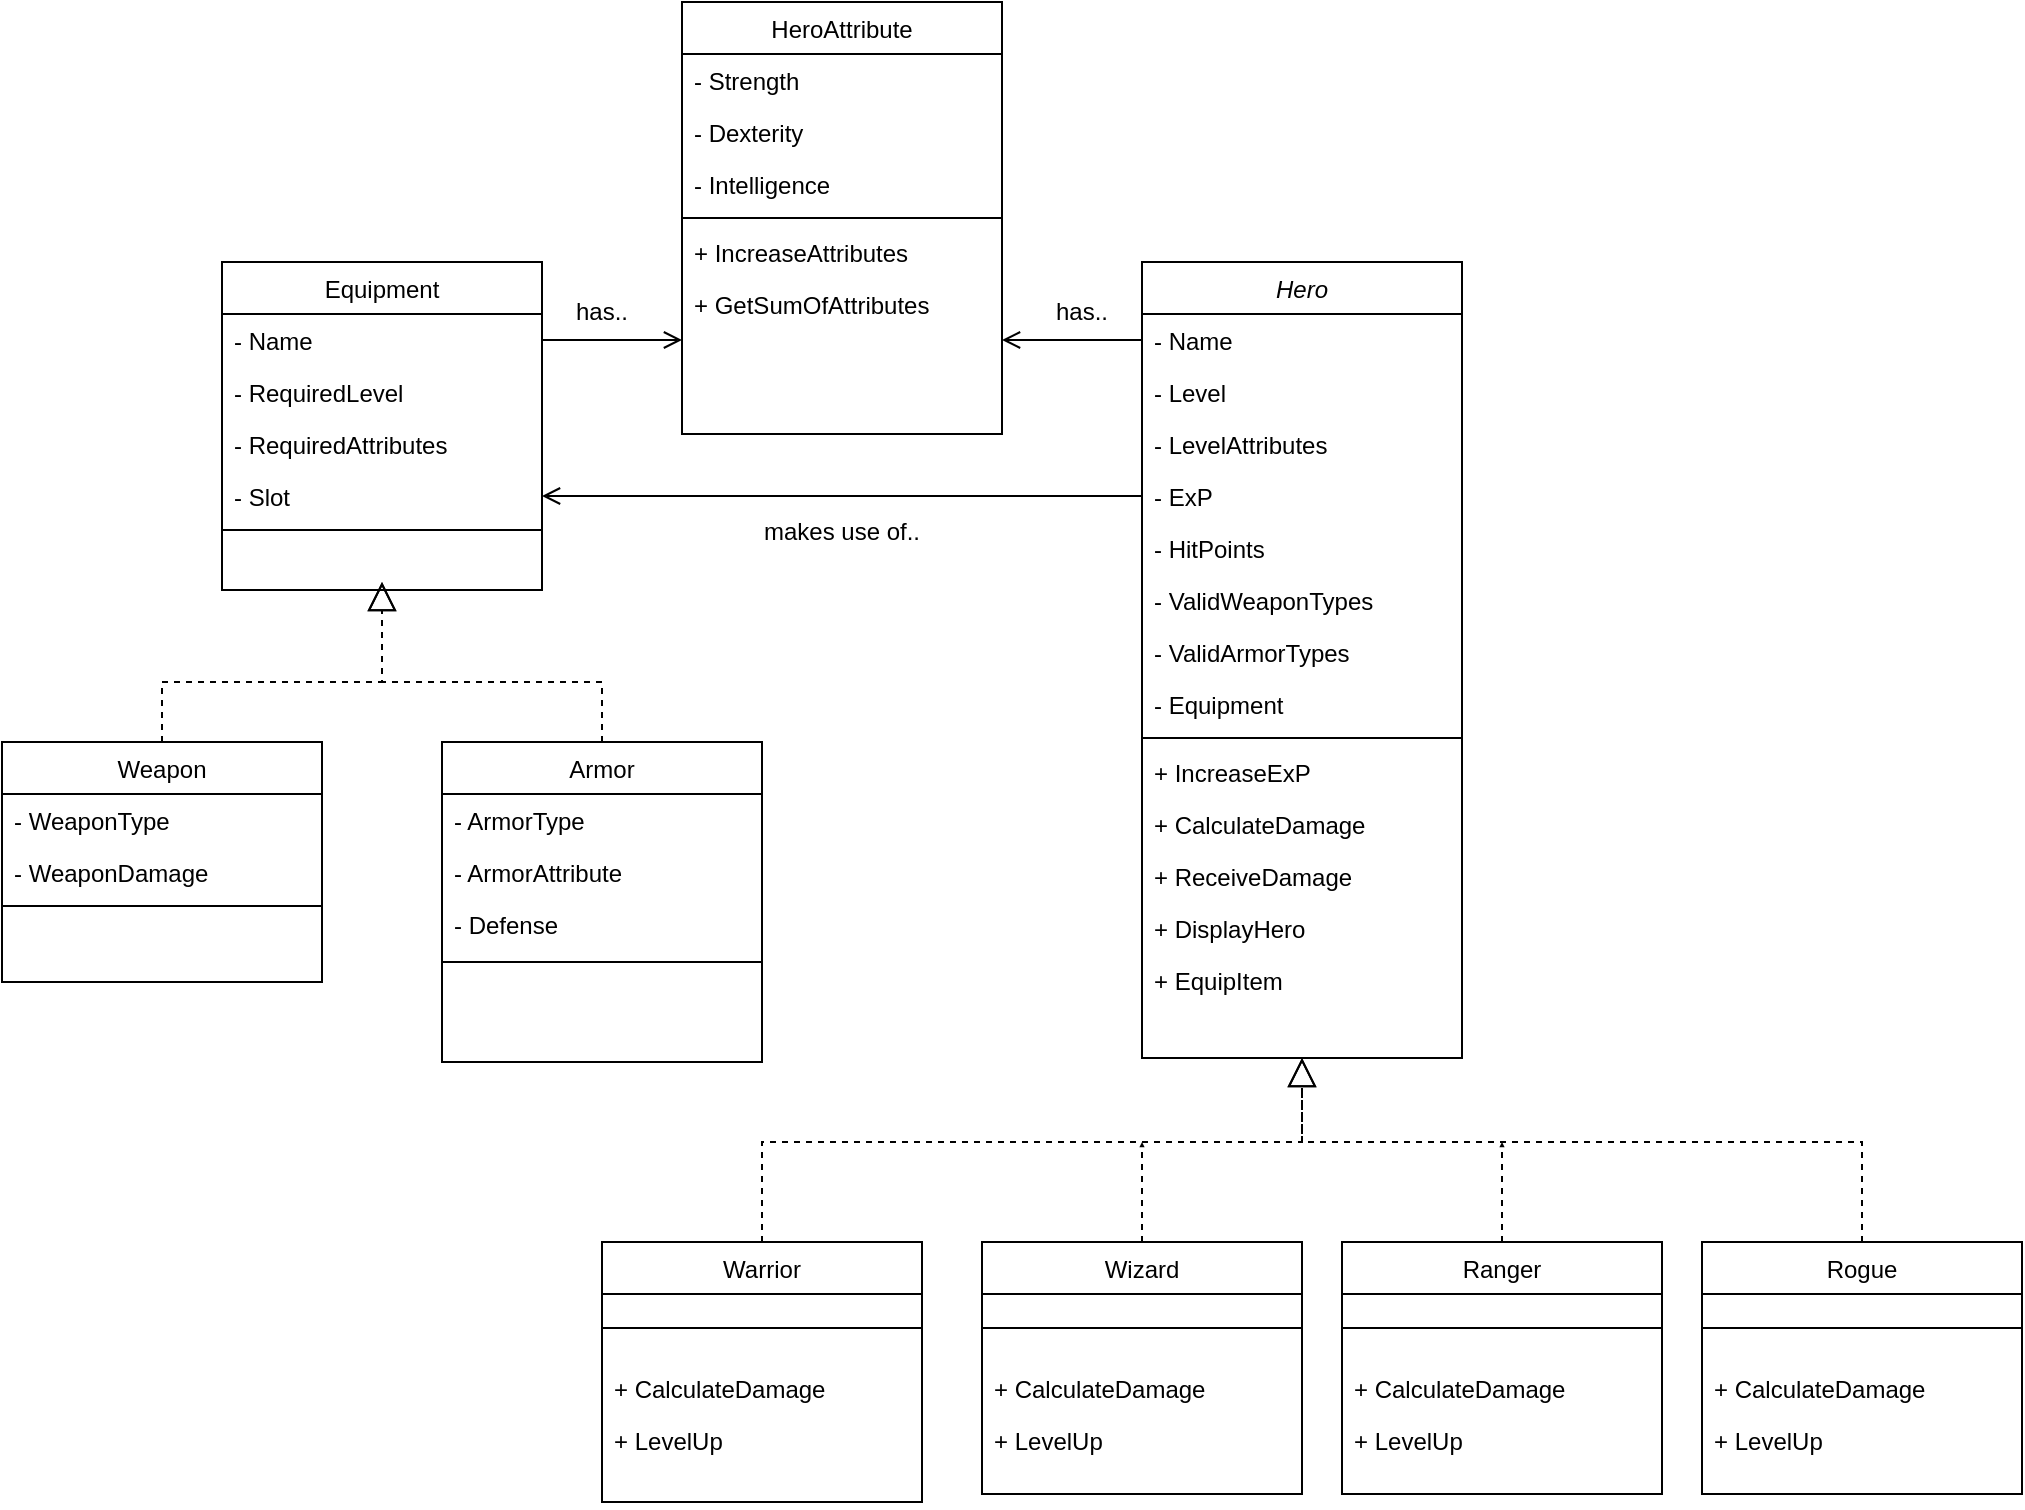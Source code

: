 <mxfile version="20.8.5" type="github">
  <diagram id="C5RBs43oDa-KdzZeNtuy" name="Page-1">
    <mxGraphModel dx="1059" dy="627" grid="1" gridSize="10" guides="1" tooltips="1" connect="1" arrows="1" fold="1" page="1" pageScale="1" pageWidth="1654" pageHeight="2336" math="0" shadow="0">
      <root>
        <mxCell id="WIyWlLk6GJQsqaUBKTNV-0" />
        <mxCell id="WIyWlLk6GJQsqaUBKTNV-1" parent="WIyWlLk6GJQsqaUBKTNV-0" />
        <mxCell id="zkfFHV4jXpPFQw0GAbJ--0" value="Hero" style="swimlane;fontStyle=2;align=center;verticalAlign=top;childLayout=stackLayout;horizontal=1;startSize=26;horizontalStack=0;resizeParent=1;resizeLast=0;collapsible=1;marginBottom=0;rounded=0;shadow=0;strokeWidth=1;" parent="WIyWlLk6GJQsqaUBKTNV-1" vertex="1">
          <mxGeometry x="740" y="370" width="160" height="398" as="geometry">
            <mxRectangle x="230" y="140" width="160" height="26" as="alternateBounds" />
          </mxGeometry>
        </mxCell>
        <mxCell id="zkfFHV4jXpPFQw0GAbJ--1" value="- Name" style="text;align=left;verticalAlign=top;spacingLeft=4;spacingRight=4;overflow=hidden;rotatable=0;points=[[0,0.5],[1,0.5]];portConstraint=eastwest;" parent="zkfFHV4jXpPFQw0GAbJ--0" vertex="1">
          <mxGeometry y="26" width="160" height="26" as="geometry" />
        </mxCell>
        <mxCell id="zkfFHV4jXpPFQw0GAbJ--2" value="- Level" style="text;align=left;verticalAlign=top;spacingLeft=4;spacingRight=4;overflow=hidden;rotatable=0;points=[[0,0.5],[1,0.5]];portConstraint=eastwest;rounded=0;shadow=0;html=0;" parent="zkfFHV4jXpPFQw0GAbJ--0" vertex="1">
          <mxGeometry y="52" width="160" height="26" as="geometry" />
        </mxCell>
        <mxCell id="E2nA4_o-pbFWQW0Jvf6K-2" value="- LevelAttributes" style="text;align=left;verticalAlign=top;spacingLeft=4;spacingRight=4;overflow=hidden;rotatable=0;points=[[0,0.5],[1,0.5]];portConstraint=eastwest;rounded=0;shadow=0;html=0;" vertex="1" parent="zkfFHV4jXpPFQw0GAbJ--0">
          <mxGeometry y="78" width="160" height="26" as="geometry" />
        </mxCell>
        <mxCell id="E2nA4_o-pbFWQW0Jvf6K-20" value="- ExP" style="text;align=left;verticalAlign=top;spacingLeft=4;spacingRight=4;overflow=hidden;rotatable=0;points=[[0,0.5],[1,0.5]];portConstraint=eastwest;rounded=0;shadow=0;html=0;" vertex="1" parent="zkfFHV4jXpPFQw0GAbJ--0">
          <mxGeometry y="104" width="160" height="26" as="geometry" />
        </mxCell>
        <mxCell id="E2nA4_o-pbFWQW0Jvf6K-72" value="- HitPoints" style="text;align=left;verticalAlign=top;spacingLeft=4;spacingRight=4;overflow=hidden;rotatable=0;points=[[0,0.5],[1,0.5]];portConstraint=eastwest;rounded=0;shadow=0;html=0;" vertex="1" parent="zkfFHV4jXpPFQw0GAbJ--0">
          <mxGeometry y="130" width="160" height="26" as="geometry" />
        </mxCell>
        <mxCell id="zkfFHV4jXpPFQw0GAbJ--3" value="- ValidWeaponTypes" style="text;align=left;verticalAlign=top;spacingLeft=4;spacingRight=4;overflow=hidden;rotatable=0;points=[[0,0.5],[1,0.5]];portConstraint=eastwest;rounded=0;shadow=0;html=0;" parent="zkfFHV4jXpPFQw0GAbJ--0" vertex="1">
          <mxGeometry y="156" width="160" height="26" as="geometry" />
        </mxCell>
        <mxCell id="E2nA4_o-pbFWQW0Jvf6K-0" value="- ValidArmorTypes" style="text;align=left;verticalAlign=top;spacingLeft=4;spacingRight=4;overflow=hidden;rotatable=0;points=[[0,0.5],[1,0.5]];portConstraint=eastwest;rounded=0;shadow=0;html=0;" vertex="1" parent="zkfFHV4jXpPFQw0GAbJ--0">
          <mxGeometry y="182" width="160" height="26" as="geometry" />
        </mxCell>
        <mxCell id="E2nA4_o-pbFWQW0Jvf6K-1" value="- Equipment" style="text;align=left;verticalAlign=top;spacingLeft=4;spacingRight=4;overflow=hidden;rotatable=0;points=[[0,0.5],[1,0.5]];portConstraint=eastwest;rounded=0;shadow=0;html=0;" vertex="1" parent="zkfFHV4jXpPFQw0GAbJ--0">
          <mxGeometry y="208" width="160" height="26" as="geometry" />
        </mxCell>
        <mxCell id="zkfFHV4jXpPFQw0GAbJ--4" value="" style="line;html=1;strokeWidth=1;align=left;verticalAlign=middle;spacingTop=-1;spacingLeft=3;spacingRight=3;rotatable=0;labelPosition=right;points=[];portConstraint=eastwest;" parent="zkfFHV4jXpPFQw0GAbJ--0" vertex="1">
          <mxGeometry y="234" width="160" height="8" as="geometry" />
        </mxCell>
        <mxCell id="E2nA4_o-pbFWQW0Jvf6K-21" value="+ IncreaseExP" style="text;align=left;verticalAlign=top;spacingLeft=4;spacingRight=4;overflow=hidden;rotatable=0;points=[[0,0.5],[1,0.5]];portConstraint=eastwest;rounded=0;shadow=0;html=0;" vertex="1" parent="zkfFHV4jXpPFQw0GAbJ--0">
          <mxGeometry y="242" width="160" height="26" as="geometry" />
        </mxCell>
        <mxCell id="E2nA4_o-pbFWQW0Jvf6K-23" value="+ CalculateDamage" style="text;align=left;verticalAlign=top;spacingLeft=4;spacingRight=4;overflow=hidden;rotatable=0;points=[[0,0.5],[1,0.5]];portConstraint=eastwest;rounded=0;shadow=0;html=0;" vertex="1" parent="zkfFHV4jXpPFQw0GAbJ--0">
          <mxGeometry y="268" width="160" height="26" as="geometry" />
        </mxCell>
        <mxCell id="E2nA4_o-pbFWQW0Jvf6K-24" value="+ ReceiveDamage" style="text;align=left;verticalAlign=top;spacingLeft=4;spacingRight=4;overflow=hidden;rotatable=0;points=[[0,0.5],[1,0.5]];portConstraint=eastwest;rounded=0;shadow=0;html=0;" vertex="1" parent="zkfFHV4jXpPFQw0GAbJ--0">
          <mxGeometry y="294" width="160" height="26" as="geometry" />
        </mxCell>
        <mxCell id="E2nA4_o-pbFWQW0Jvf6K-25" value="+ DisplayHero" style="text;align=left;verticalAlign=top;spacingLeft=4;spacingRight=4;overflow=hidden;rotatable=0;points=[[0,0.5],[1,0.5]];portConstraint=eastwest;rounded=0;shadow=0;html=0;" vertex="1" parent="zkfFHV4jXpPFQw0GAbJ--0">
          <mxGeometry y="320" width="160" height="26" as="geometry" />
        </mxCell>
        <mxCell id="E2nA4_o-pbFWQW0Jvf6K-26" value="+ EquipItem" style="text;align=left;verticalAlign=top;spacingLeft=4;spacingRight=4;overflow=hidden;rotatable=0;points=[[0,0.5],[1,0.5]];portConstraint=eastwest;rounded=0;shadow=0;html=0;" vertex="1" parent="zkfFHV4jXpPFQw0GAbJ--0">
          <mxGeometry y="346" width="160" height="26" as="geometry" />
        </mxCell>
        <mxCell id="zkfFHV4jXpPFQw0GAbJ--17" value="HeroAttribute" style="swimlane;fontStyle=0;align=center;verticalAlign=top;childLayout=stackLayout;horizontal=1;startSize=26;horizontalStack=0;resizeParent=1;resizeLast=0;collapsible=1;marginBottom=0;rounded=0;shadow=0;strokeWidth=1;" parent="WIyWlLk6GJQsqaUBKTNV-1" vertex="1">
          <mxGeometry x="510" y="240" width="160" height="216" as="geometry">
            <mxRectangle x="550" y="140" width="160" height="26" as="alternateBounds" />
          </mxGeometry>
        </mxCell>
        <mxCell id="zkfFHV4jXpPFQw0GAbJ--18" value="- Strength" style="text;align=left;verticalAlign=top;spacingLeft=4;spacingRight=4;overflow=hidden;rotatable=0;points=[[0,0.5],[1,0.5]];portConstraint=eastwest;" parent="zkfFHV4jXpPFQw0GAbJ--17" vertex="1">
          <mxGeometry y="26" width="160" height="26" as="geometry" />
        </mxCell>
        <mxCell id="zkfFHV4jXpPFQw0GAbJ--19" value="- Dexterity" style="text;align=left;verticalAlign=top;spacingLeft=4;spacingRight=4;overflow=hidden;rotatable=0;points=[[0,0.5],[1,0.5]];portConstraint=eastwest;rounded=0;shadow=0;html=0;" parent="zkfFHV4jXpPFQw0GAbJ--17" vertex="1">
          <mxGeometry y="52" width="160" height="26" as="geometry" />
        </mxCell>
        <mxCell id="zkfFHV4jXpPFQw0GAbJ--20" value="- Intelligence" style="text;align=left;verticalAlign=top;spacingLeft=4;spacingRight=4;overflow=hidden;rotatable=0;points=[[0,0.5],[1,0.5]];portConstraint=eastwest;rounded=0;shadow=0;html=0;" parent="zkfFHV4jXpPFQw0GAbJ--17" vertex="1">
          <mxGeometry y="78" width="160" height="26" as="geometry" />
        </mxCell>
        <mxCell id="zkfFHV4jXpPFQw0GAbJ--23" value="" style="line;html=1;strokeWidth=1;align=left;verticalAlign=middle;spacingTop=-1;spacingLeft=3;spacingRight=3;rotatable=0;labelPosition=right;points=[];portConstraint=eastwest;" parent="zkfFHV4jXpPFQw0GAbJ--17" vertex="1">
          <mxGeometry y="104" width="160" height="8" as="geometry" />
        </mxCell>
        <mxCell id="zkfFHV4jXpPFQw0GAbJ--24" value="+ IncreaseAttributes" style="text;align=left;verticalAlign=top;spacingLeft=4;spacingRight=4;overflow=hidden;rotatable=0;points=[[0,0.5],[1,0.5]];portConstraint=eastwest;" parent="zkfFHV4jXpPFQw0GAbJ--17" vertex="1">
          <mxGeometry y="112" width="160" height="26" as="geometry" />
        </mxCell>
        <mxCell id="zkfFHV4jXpPFQw0GAbJ--25" value="+ GetSumOfAttributes" style="text;align=left;verticalAlign=top;spacingLeft=4;spacingRight=4;overflow=hidden;rotatable=0;points=[[0,0.5],[1,0.5]];portConstraint=eastwest;" parent="zkfFHV4jXpPFQw0GAbJ--17" vertex="1">
          <mxGeometry y="138" width="160" height="26" as="geometry" />
        </mxCell>
        <mxCell id="E2nA4_o-pbFWQW0Jvf6K-3" value="Equipment" style="swimlane;fontStyle=0;align=center;verticalAlign=top;childLayout=stackLayout;horizontal=1;startSize=26;horizontalStack=0;resizeParent=1;resizeLast=0;collapsible=1;marginBottom=0;rounded=0;shadow=0;strokeWidth=1;" vertex="1" parent="WIyWlLk6GJQsqaUBKTNV-1">
          <mxGeometry x="280" y="370" width="160" height="164" as="geometry">
            <mxRectangle x="130" y="380" width="160" height="26" as="alternateBounds" />
          </mxGeometry>
        </mxCell>
        <mxCell id="E2nA4_o-pbFWQW0Jvf6K-4" value="- Name" style="text;align=left;verticalAlign=top;spacingLeft=4;spacingRight=4;overflow=hidden;rotatable=0;points=[[0,0.5],[1,0.5]];portConstraint=eastwest;" vertex="1" parent="E2nA4_o-pbFWQW0Jvf6K-3">
          <mxGeometry y="26" width="160" height="26" as="geometry" />
        </mxCell>
        <mxCell id="E2nA4_o-pbFWQW0Jvf6K-9" value="- RequiredLevel" style="text;align=left;verticalAlign=top;spacingLeft=4;spacingRight=4;overflow=hidden;rotatable=0;points=[[0,0.5],[1,0.5]];portConstraint=eastwest;rounded=0;shadow=0;html=0;" vertex="1" parent="E2nA4_o-pbFWQW0Jvf6K-3">
          <mxGeometry y="52" width="160" height="26" as="geometry" />
        </mxCell>
        <mxCell id="E2nA4_o-pbFWQW0Jvf6K-61" value="- RequiredAttributes" style="text;align=left;verticalAlign=top;spacingLeft=4;spacingRight=4;overflow=hidden;rotatable=0;points=[[0,0.5],[1,0.5]];portConstraint=eastwest;rounded=0;shadow=0;html=0;" vertex="1" parent="E2nA4_o-pbFWQW0Jvf6K-3">
          <mxGeometry y="78" width="160" height="26" as="geometry" />
        </mxCell>
        <mxCell id="E2nA4_o-pbFWQW0Jvf6K-5" value="- Slot" style="text;align=left;verticalAlign=top;spacingLeft=4;spacingRight=4;overflow=hidden;rotatable=0;points=[[0,0.5],[1,0.5]];portConstraint=eastwest;rounded=0;shadow=0;html=0;" vertex="1" parent="E2nA4_o-pbFWQW0Jvf6K-3">
          <mxGeometry y="104" width="160" height="26" as="geometry" />
        </mxCell>
        <mxCell id="E2nA4_o-pbFWQW0Jvf6K-6" value="" style="line;html=1;strokeWidth=1;align=left;verticalAlign=middle;spacingTop=-1;spacingLeft=3;spacingRight=3;rotatable=0;labelPosition=right;points=[];portConstraint=eastwest;" vertex="1" parent="E2nA4_o-pbFWQW0Jvf6K-3">
          <mxGeometry y="130" width="160" height="8" as="geometry" />
        </mxCell>
        <mxCell id="E2nA4_o-pbFWQW0Jvf6K-10" value="Weapon" style="swimlane;fontStyle=0;align=center;verticalAlign=top;childLayout=stackLayout;horizontal=1;startSize=26;horizontalStack=0;resizeParent=1;resizeLast=0;collapsible=1;marginBottom=0;rounded=0;shadow=0;strokeWidth=1;" vertex="1" parent="WIyWlLk6GJQsqaUBKTNV-1">
          <mxGeometry x="170" y="610" width="160" height="120" as="geometry">
            <mxRectangle x="340" y="380" width="170" height="26" as="alternateBounds" />
          </mxGeometry>
        </mxCell>
        <mxCell id="E2nA4_o-pbFWQW0Jvf6K-11" value="- WeaponType" style="text;align=left;verticalAlign=top;spacingLeft=4;spacingRight=4;overflow=hidden;rotatable=0;points=[[0,0.5],[1,0.5]];portConstraint=eastwest;" vertex="1" parent="E2nA4_o-pbFWQW0Jvf6K-10">
          <mxGeometry y="26" width="160" height="26" as="geometry" />
        </mxCell>
        <mxCell id="E2nA4_o-pbFWQW0Jvf6K-18" value="- WeaponDamage" style="text;align=left;verticalAlign=top;spacingLeft=4;spacingRight=4;overflow=hidden;rotatable=0;points=[[0,0.5],[1,0.5]];portConstraint=eastwest;" vertex="1" parent="E2nA4_o-pbFWQW0Jvf6K-10">
          <mxGeometry y="52" width="160" height="26" as="geometry" />
        </mxCell>
        <mxCell id="E2nA4_o-pbFWQW0Jvf6K-12" value="" style="line;html=1;strokeWidth=1;align=left;verticalAlign=middle;spacingTop=-1;spacingLeft=3;spacingRight=3;rotatable=0;labelPosition=right;points=[];portConstraint=eastwest;" vertex="1" parent="E2nA4_o-pbFWQW0Jvf6K-10">
          <mxGeometry y="78" width="160" height="8" as="geometry" />
        </mxCell>
        <mxCell id="E2nA4_o-pbFWQW0Jvf6K-13" value="Armor" style="swimlane;fontStyle=0;align=center;verticalAlign=top;childLayout=stackLayout;horizontal=1;startSize=26;horizontalStack=0;resizeParent=1;resizeLast=0;collapsible=1;marginBottom=0;rounded=0;shadow=0;strokeWidth=1;" vertex="1" parent="WIyWlLk6GJQsqaUBKTNV-1">
          <mxGeometry x="390" y="610" width="160" height="160" as="geometry">
            <mxRectangle x="340" y="380" width="170" height="26" as="alternateBounds" />
          </mxGeometry>
        </mxCell>
        <mxCell id="E2nA4_o-pbFWQW0Jvf6K-14" value="- ArmorType" style="text;align=left;verticalAlign=top;spacingLeft=4;spacingRight=4;overflow=hidden;rotatable=0;points=[[0,0.5],[1,0.5]];portConstraint=eastwest;" vertex="1" parent="E2nA4_o-pbFWQW0Jvf6K-13">
          <mxGeometry y="26" width="160" height="26" as="geometry" />
        </mxCell>
        <mxCell id="E2nA4_o-pbFWQW0Jvf6K-19" value="- ArmorAttribute" style="text;align=left;verticalAlign=top;spacingLeft=4;spacingRight=4;overflow=hidden;rotatable=0;points=[[0,0.5],[1,0.5]];portConstraint=eastwest;" vertex="1" parent="E2nA4_o-pbFWQW0Jvf6K-13">
          <mxGeometry y="52" width="160" height="26" as="geometry" />
        </mxCell>
        <mxCell id="E2nA4_o-pbFWQW0Jvf6K-62" value="- Defense" style="text;align=left;verticalAlign=top;spacingLeft=4;spacingRight=4;overflow=hidden;rotatable=0;points=[[0,0.5],[1,0.5]];portConstraint=eastwest;" vertex="1" parent="E2nA4_o-pbFWQW0Jvf6K-13">
          <mxGeometry y="78" width="160" height="26" as="geometry" />
        </mxCell>
        <mxCell id="E2nA4_o-pbFWQW0Jvf6K-15" value="" style="line;html=1;strokeWidth=1;align=left;verticalAlign=middle;spacingTop=-1;spacingLeft=3;spacingRight=3;rotatable=0;labelPosition=right;points=[];portConstraint=eastwest;" vertex="1" parent="E2nA4_o-pbFWQW0Jvf6K-13">
          <mxGeometry y="104" width="160" height="12" as="geometry" />
        </mxCell>
        <mxCell id="E2nA4_o-pbFWQW0Jvf6K-29" value="" style="endArrow=block;dashed=1;endFill=0;endSize=12;html=1;rounded=0;exitX=0.5;exitY=0;exitDx=0;exitDy=0;" edge="1" parent="WIyWlLk6GJQsqaUBKTNV-1" source="E2nA4_o-pbFWQW0Jvf6K-13">
          <mxGeometry width="160" relative="1" as="geometry">
            <mxPoint x="540" y="560" as="sourcePoint" />
            <mxPoint x="360" y="530" as="targetPoint" />
            <Array as="points">
              <mxPoint x="470" y="580" />
              <mxPoint x="360" y="580" />
            </Array>
          </mxGeometry>
        </mxCell>
        <mxCell id="E2nA4_o-pbFWQW0Jvf6K-30" value="" style="endArrow=block;dashed=1;endFill=0;endSize=12;html=1;rounded=0;exitX=0.5;exitY=0;exitDx=0;exitDy=0;" edge="1" parent="WIyWlLk6GJQsqaUBKTNV-1" source="E2nA4_o-pbFWQW0Jvf6K-10">
          <mxGeometry width="160" relative="1" as="geometry">
            <mxPoint x="540" y="560" as="sourcePoint" />
            <mxPoint x="360" y="530" as="targetPoint" />
            <Array as="points">
              <mxPoint x="250" y="580" />
              <mxPoint x="360" y="580" />
            </Array>
          </mxGeometry>
        </mxCell>
        <mxCell id="E2nA4_o-pbFWQW0Jvf6K-31" value="" style="endArrow=open;endFill=1;endSize=7;html=1;rounded=0;exitX=1;exitY=0.5;exitDx=0;exitDy=0;" edge="1" parent="WIyWlLk6GJQsqaUBKTNV-1" source="E2nA4_o-pbFWQW0Jvf6K-4">
          <mxGeometry width="160" relative="1" as="geometry">
            <mxPoint x="540" y="560" as="sourcePoint" />
            <mxPoint x="510" y="409" as="targetPoint" />
          </mxGeometry>
        </mxCell>
        <mxCell id="E2nA4_o-pbFWQW0Jvf6K-32" value="" style="endArrow=open;endFill=1;endSize=7;html=1;rounded=0;exitX=0;exitY=0.5;exitDx=0;exitDy=0;" edge="1" parent="WIyWlLk6GJQsqaUBKTNV-1" source="zkfFHV4jXpPFQw0GAbJ--1">
          <mxGeometry width="160" relative="1" as="geometry">
            <mxPoint x="630" y="480" as="sourcePoint" />
            <mxPoint x="670" y="409" as="targetPoint" />
          </mxGeometry>
        </mxCell>
        <mxCell id="E2nA4_o-pbFWQW0Jvf6K-33" value="" style="endArrow=open;endFill=1;endSize=7;html=1;rounded=0;exitX=0;exitY=0.5;exitDx=0;exitDy=0;" edge="1" parent="WIyWlLk6GJQsqaUBKTNV-1" source="E2nA4_o-pbFWQW0Jvf6K-20">
          <mxGeometry width="160" relative="1" as="geometry">
            <mxPoint x="460" y="429" as="sourcePoint" />
            <mxPoint x="440" y="487" as="targetPoint" />
          </mxGeometry>
        </mxCell>
        <mxCell id="E2nA4_o-pbFWQW0Jvf6K-34" value="has.." style="text;html=1;strokeColor=none;fillColor=none;align=center;verticalAlign=middle;whiteSpace=wrap;rounded=0;" vertex="1" parent="WIyWlLk6GJQsqaUBKTNV-1">
          <mxGeometry x="680" y="380" width="60" height="30" as="geometry" />
        </mxCell>
        <mxCell id="E2nA4_o-pbFWQW0Jvf6K-35" value="has.." style="text;html=1;strokeColor=none;fillColor=none;align=center;verticalAlign=middle;whiteSpace=wrap;rounded=0;" vertex="1" parent="WIyWlLk6GJQsqaUBKTNV-1">
          <mxGeometry x="440" y="380" width="60" height="30" as="geometry" />
        </mxCell>
        <mxCell id="E2nA4_o-pbFWQW0Jvf6K-36" value="makes use of.." style="text;html=1;strokeColor=none;fillColor=none;align=center;verticalAlign=middle;whiteSpace=wrap;rounded=0;" vertex="1" parent="WIyWlLk6GJQsqaUBKTNV-1">
          <mxGeometry x="540" y="490" width="100" height="30" as="geometry" />
        </mxCell>
        <mxCell id="E2nA4_o-pbFWQW0Jvf6K-37" value="Warrior" style="swimlane;fontStyle=0;align=center;verticalAlign=top;childLayout=stackLayout;horizontal=1;startSize=26;horizontalStack=0;resizeParent=1;resizeLast=0;collapsible=1;marginBottom=0;rounded=0;shadow=0;strokeWidth=1;" vertex="1" parent="WIyWlLk6GJQsqaUBKTNV-1">
          <mxGeometry x="470" y="860" width="160" height="130" as="geometry">
            <mxRectangle x="340" y="380" width="170" height="26" as="alternateBounds" />
          </mxGeometry>
        </mxCell>
        <mxCell id="E2nA4_o-pbFWQW0Jvf6K-40" value="" style="line;html=1;strokeWidth=1;align=left;verticalAlign=middle;spacingTop=-1;spacingLeft=3;spacingRight=3;rotatable=0;labelPosition=right;points=[];portConstraint=eastwest;" vertex="1" parent="E2nA4_o-pbFWQW0Jvf6K-37">
          <mxGeometry y="26" width="160" height="34" as="geometry" />
        </mxCell>
        <mxCell id="E2nA4_o-pbFWQW0Jvf6K-77" value="+ CalculateDamage" style="text;align=left;verticalAlign=top;spacingLeft=4;spacingRight=4;overflow=hidden;rotatable=0;points=[[0,0.5],[1,0.5]];portConstraint=eastwest;rounded=0;shadow=0;html=0;" vertex="1" parent="E2nA4_o-pbFWQW0Jvf6K-37">
          <mxGeometry y="60" width="160" height="26" as="geometry" />
        </mxCell>
        <mxCell id="E2nA4_o-pbFWQW0Jvf6K-73" value="+ LevelUp" style="text;align=left;verticalAlign=top;spacingLeft=4;spacingRight=4;overflow=hidden;rotatable=0;points=[[0,0.5],[1,0.5]];portConstraint=eastwest;rounded=0;shadow=0;html=0;" vertex="1" parent="E2nA4_o-pbFWQW0Jvf6K-37">
          <mxGeometry y="86" width="160" height="44" as="geometry" />
        </mxCell>
        <mxCell id="E2nA4_o-pbFWQW0Jvf6K-41" value="Wizard" style="swimlane;fontStyle=0;align=center;verticalAlign=top;childLayout=stackLayout;horizontal=1;startSize=26;horizontalStack=0;resizeParent=1;resizeLast=0;collapsible=1;marginBottom=0;rounded=0;shadow=0;strokeWidth=1;" vertex="1" parent="WIyWlLk6GJQsqaUBKTNV-1">
          <mxGeometry x="660" y="860" width="160" height="126" as="geometry">
            <mxRectangle x="340" y="380" width="170" height="26" as="alternateBounds" />
          </mxGeometry>
        </mxCell>
        <mxCell id="E2nA4_o-pbFWQW0Jvf6K-44" value="" style="line;html=1;strokeWidth=1;align=left;verticalAlign=middle;spacingTop=-1;spacingLeft=3;spacingRight=3;rotatable=0;labelPosition=right;points=[];portConstraint=eastwest;" vertex="1" parent="E2nA4_o-pbFWQW0Jvf6K-41">
          <mxGeometry y="26" width="160" height="34" as="geometry" />
        </mxCell>
        <mxCell id="E2nA4_o-pbFWQW0Jvf6K-78" value="+ CalculateDamage" style="text;align=left;verticalAlign=top;spacingLeft=4;spacingRight=4;overflow=hidden;rotatable=0;points=[[0,0.5],[1,0.5]];portConstraint=eastwest;rounded=0;shadow=0;html=0;" vertex="1" parent="E2nA4_o-pbFWQW0Jvf6K-41">
          <mxGeometry y="60" width="160" height="26" as="geometry" />
        </mxCell>
        <mxCell id="E2nA4_o-pbFWQW0Jvf6K-74" value="+ LevelUp" style="text;align=left;verticalAlign=top;spacingLeft=4;spacingRight=4;overflow=hidden;rotatable=0;points=[[0,0.5],[1,0.5]];portConstraint=eastwest;rounded=0;shadow=0;html=0;" vertex="1" parent="E2nA4_o-pbFWQW0Jvf6K-41">
          <mxGeometry y="86" width="160" height="26" as="geometry" />
        </mxCell>
        <mxCell id="E2nA4_o-pbFWQW0Jvf6K-45" value="Ranger" style="swimlane;fontStyle=0;align=center;verticalAlign=top;childLayout=stackLayout;horizontal=1;startSize=26;horizontalStack=0;resizeParent=1;resizeLast=0;collapsible=1;marginBottom=0;rounded=0;shadow=0;strokeWidth=1;" vertex="1" parent="WIyWlLk6GJQsqaUBKTNV-1">
          <mxGeometry x="840" y="860" width="160" height="126" as="geometry">
            <mxRectangle x="340" y="380" width="170" height="26" as="alternateBounds" />
          </mxGeometry>
        </mxCell>
        <mxCell id="E2nA4_o-pbFWQW0Jvf6K-48" value="" style="line;html=1;strokeWidth=1;align=left;verticalAlign=middle;spacingTop=-1;spacingLeft=3;spacingRight=3;rotatable=0;labelPosition=right;points=[];portConstraint=eastwest;" vertex="1" parent="E2nA4_o-pbFWQW0Jvf6K-45">
          <mxGeometry y="26" width="160" height="34" as="geometry" />
        </mxCell>
        <mxCell id="E2nA4_o-pbFWQW0Jvf6K-79" value="+ CalculateDamage" style="text;align=left;verticalAlign=top;spacingLeft=4;spacingRight=4;overflow=hidden;rotatable=0;points=[[0,0.5],[1,0.5]];portConstraint=eastwest;rounded=0;shadow=0;html=0;" vertex="1" parent="E2nA4_o-pbFWQW0Jvf6K-45">
          <mxGeometry y="60" width="160" height="26" as="geometry" />
        </mxCell>
        <mxCell id="E2nA4_o-pbFWQW0Jvf6K-75" value="+ LevelUp" style="text;align=left;verticalAlign=top;spacingLeft=4;spacingRight=4;overflow=hidden;rotatable=0;points=[[0,0.5],[1,0.5]];portConstraint=eastwest;rounded=0;shadow=0;html=0;" vertex="1" parent="E2nA4_o-pbFWQW0Jvf6K-45">
          <mxGeometry y="86" width="160" height="26" as="geometry" />
        </mxCell>
        <mxCell id="E2nA4_o-pbFWQW0Jvf6K-49" value="Rogue" style="swimlane;fontStyle=0;align=center;verticalAlign=top;childLayout=stackLayout;horizontal=1;startSize=26;horizontalStack=0;resizeParent=1;resizeLast=0;collapsible=1;marginBottom=0;rounded=0;shadow=0;strokeWidth=1;" vertex="1" parent="WIyWlLk6GJQsqaUBKTNV-1">
          <mxGeometry x="1020" y="860" width="160" height="126" as="geometry">
            <mxRectangle x="340" y="380" width="170" height="26" as="alternateBounds" />
          </mxGeometry>
        </mxCell>
        <mxCell id="E2nA4_o-pbFWQW0Jvf6K-52" value="" style="line;html=1;strokeWidth=1;align=left;verticalAlign=middle;spacingTop=-1;spacingLeft=3;spacingRight=3;rotatable=0;labelPosition=right;points=[];portConstraint=eastwest;" vertex="1" parent="E2nA4_o-pbFWQW0Jvf6K-49">
          <mxGeometry y="26" width="160" height="34" as="geometry" />
        </mxCell>
        <mxCell id="E2nA4_o-pbFWQW0Jvf6K-80" value="+ CalculateDamage" style="text;align=left;verticalAlign=top;spacingLeft=4;spacingRight=4;overflow=hidden;rotatable=0;points=[[0,0.5],[1,0.5]];portConstraint=eastwest;rounded=0;shadow=0;html=0;" vertex="1" parent="E2nA4_o-pbFWQW0Jvf6K-49">
          <mxGeometry y="60" width="160" height="26" as="geometry" />
        </mxCell>
        <mxCell id="E2nA4_o-pbFWQW0Jvf6K-76" value="+ LevelUp" style="text;align=left;verticalAlign=top;spacingLeft=4;spacingRight=4;overflow=hidden;rotatable=0;points=[[0,0.5],[1,0.5]];portConstraint=eastwest;rounded=0;shadow=0;html=0;" vertex="1" parent="E2nA4_o-pbFWQW0Jvf6K-49">
          <mxGeometry y="86" width="160" height="26" as="geometry" />
        </mxCell>
        <mxCell id="E2nA4_o-pbFWQW0Jvf6K-57" value="" style="endArrow=block;dashed=1;endFill=0;endSize=12;html=1;rounded=0;exitX=0.5;exitY=0;exitDx=0;exitDy=0;entryX=0.5;entryY=1;entryDx=0;entryDy=0;" edge="1" parent="WIyWlLk6GJQsqaUBKTNV-1" source="E2nA4_o-pbFWQW0Jvf6K-37" target="zkfFHV4jXpPFQw0GAbJ--0">
          <mxGeometry width="160" relative="1" as="geometry">
            <mxPoint x="600" y="650" as="sourcePoint" />
            <mxPoint x="760" y="650" as="targetPoint" />
            <Array as="points">
              <mxPoint x="550" y="810" />
              <mxPoint x="820" y="810" />
            </Array>
          </mxGeometry>
        </mxCell>
        <mxCell id="E2nA4_o-pbFWQW0Jvf6K-58" value="" style="endArrow=block;dashed=1;endFill=0;endSize=12;html=1;rounded=0;exitX=0.5;exitY=0;exitDx=0;exitDy=0;entryX=0.5;entryY=1;entryDx=0;entryDy=0;" edge="1" parent="WIyWlLk6GJQsqaUBKTNV-1" source="E2nA4_o-pbFWQW0Jvf6K-49" target="zkfFHV4jXpPFQw0GAbJ--0">
          <mxGeometry width="160" relative="1" as="geometry">
            <mxPoint x="600" y="650" as="sourcePoint" />
            <mxPoint x="760" y="650" as="targetPoint" />
            <Array as="points">
              <mxPoint x="1100" y="810" />
              <mxPoint x="820" y="810" />
            </Array>
          </mxGeometry>
        </mxCell>
        <mxCell id="E2nA4_o-pbFWQW0Jvf6K-59" value="" style="endArrow=block;dashed=1;endFill=0;endSize=0;html=1;rounded=0;exitX=0.5;exitY=0;exitDx=0;exitDy=0;" edge="1" parent="WIyWlLk6GJQsqaUBKTNV-1" source="E2nA4_o-pbFWQW0Jvf6K-41">
          <mxGeometry width="160" relative="1" as="geometry">
            <mxPoint x="550" y="770" as="sourcePoint" />
            <mxPoint x="740" y="810" as="targetPoint" />
          </mxGeometry>
        </mxCell>
        <mxCell id="E2nA4_o-pbFWQW0Jvf6K-60" value="" style="endArrow=block;dashed=1;endFill=0;endSize=0;html=1;rounded=0;exitX=0.5;exitY=0;exitDx=0;exitDy=0;" edge="1" parent="WIyWlLk6GJQsqaUBKTNV-1" source="E2nA4_o-pbFWQW0Jvf6K-45">
          <mxGeometry width="160" relative="1" as="geometry">
            <mxPoint x="750" y="870" as="sourcePoint" />
            <mxPoint x="920" y="810" as="targetPoint" />
          </mxGeometry>
        </mxCell>
      </root>
    </mxGraphModel>
  </diagram>
</mxfile>
